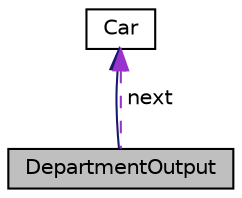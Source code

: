 digraph "DepartmentOutput"
{
  edge [fontname="Helvetica",fontsize="10",labelfontname="Helvetica",labelfontsize="10"];
  node [fontname="Helvetica",fontsize="10",shape=record];
  Node6 [label="DepartmentOutput",height=0.2,width=0.4,color="black", fillcolor="grey75", style="filled", fontcolor="black"];
  Node7 -> Node6 [dir="back",color="midnightblue",fontsize="10",style="solid"];
  Node7 [label="Car",height=0.2,width=0.4,color="black", fillcolor="white", style="filled",URL="$classCar.html"];
  Node7 -> Node6 [dir="back",color="darkorchid3",fontsize="10",style="dashed",label=" next" ];
}
